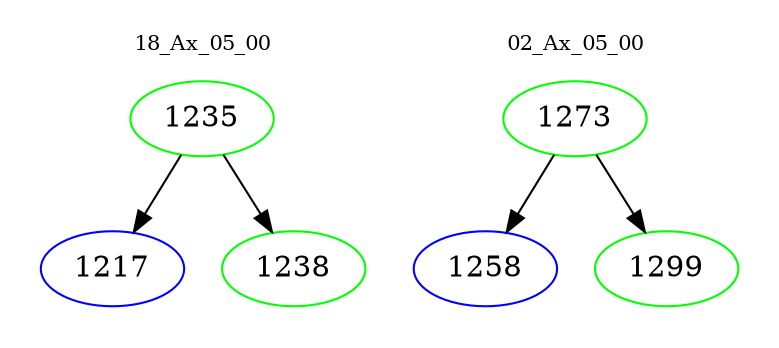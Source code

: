 digraph{
subgraph cluster_0 {
color = white
label = "18_Ax_05_00";
fontsize=10;
T0_1235 [label="1235", color="green"]
T0_1235 -> T0_1217 [color="black"]
T0_1217 [label="1217", color="blue"]
T0_1235 -> T0_1238 [color="black"]
T0_1238 [label="1238", color="green"]
}
subgraph cluster_1 {
color = white
label = "02_Ax_05_00";
fontsize=10;
T1_1273 [label="1273", color="green"]
T1_1273 -> T1_1258 [color="black"]
T1_1258 [label="1258", color="blue"]
T1_1273 -> T1_1299 [color="black"]
T1_1299 [label="1299", color="green"]
}
}
